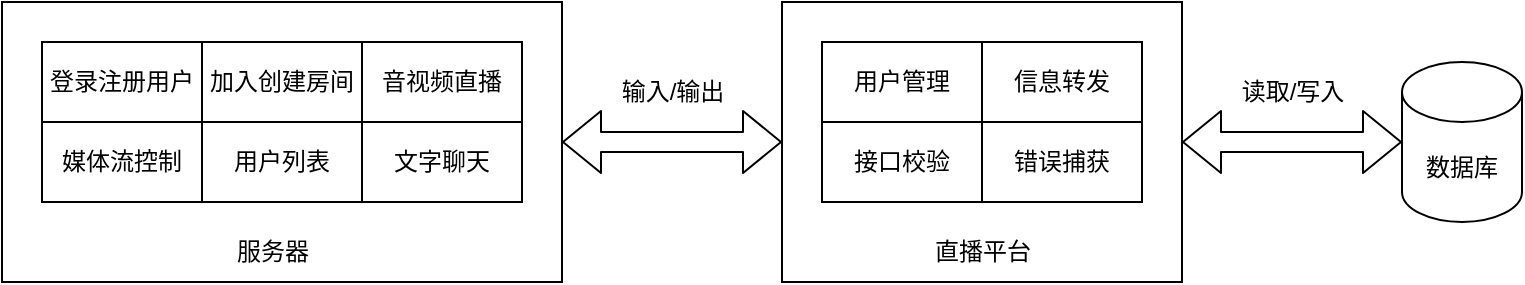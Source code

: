<mxfile>
    <diagram id="oj_jIJc8o04MGF3izfNt" name="Page-1">
        <mxGraphModel dx="877" dy="611" grid="1" gridSize="10" guides="1" tooltips="1" connect="1" arrows="1" fold="1" page="1" pageScale="1" pageWidth="827" pageHeight="1169" math="0" shadow="0">
            <root>
                <mxCell id="0"/>
                <mxCell id="1" parent="0"/>
                <mxCell id="17" value="" style="whiteSpace=wrap;html=1;" vertex="1" parent="1">
                    <mxGeometry x="420" y="220" width="200" height="140" as="geometry"/>
                </mxCell>
                <mxCell id="16" value="" style="whiteSpace=wrap;html=1;" vertex="1" parent="1">
                    <mxGeometry x="30" y="220" width="280" height="140" as="geometry"/>
                </mxCell>
                <mxCell id="15" value="" style="rounded=0;whiteSpace=wrap;html=1;" vertex="1" parent="1">
                    <mxGeometry x="210" y="280" width="80" height="40" as="geometry"/>
                </mxCell>
                <mxCell id="14" value="" style="rounded=0;whiteSpace=wrap;html=1;" vertex="1" parent="1">
                    <mxGeometry x="210" y="240" width="80" height="40" as="geometry"/>
                </mxCell>
                <mxCell id="2" value="" style="shape=internalStorage;whiteSpace=wrap;html=1;backgroundOutline=1;dx=80;dy=40;" vertex="1" parent="1">
                    <mxGeometry x="440" y="240" width="160" height="80" as="geometry"/>
                </mxCell>
                <mxCell id="3" value="用户管理" style="text;html=1;strokeColor=none;fillColor=none;align=center;verticalAlign=middle;whiteSpace=wrap;rounded=0;" vertex="1" parent="1">
                    <mxGeometry x="440" y="240" width="80" height="40" as="geometry"/>
                </mxCell>
                <mxCell id="4" value="信息转发" style="text;html=1;strokeColor=none;fillColor=none;align=center;verticalAlign=middle;whiteSpace=wrap;rounded=0;" vertex="1" parent="1">
                    <mxGeometry x="520" y="240" width="80" height="40" as="geometry"/>
                </mxCell>
                <mxCell id="5" value="接口校验" style="text;html=1;strokeColor=none;fillColor=none;align=center;verticalAlign=middle;whiteSpace=wrap;rounded=0;" vertex="1" parent="1">
                    <mxGeometry x="440" y="280" width="80" height="40" as="geometry"/>
                </mxCell>
                <mxCell id="6" value="错误捕获" style="text;html=1;strokeColor=none;fillColor=none;align=center;verticalAlign=middle;whiteSpace=wrap;rounded=0;" vertex="1" parent="1">
                    <mxGeometry x="520" y="280" width="80" height="40" as="geometry"/>
                </mxCell>
                <mxCell id="7" value="" style="shape=internalStorage;whiteSpace=wrap;html=1;backgroundOutline=1;dx=80;dy=40;" vertex="1" parent="1">
                    <mxGeometry x="50" y="240" width="160" height="80" as="geometry"/>
                </mxCell>
                <mxCell id="8" value="登录注册用户" style="text;html=1;strokeColor=none;fillColor=none;align=center;verticalAlign=middle;whiteSpace=wrap;rounded=0;" vertex="1" parent="1">
                    <mxGeometry x="50" y="240" width="80" height="40" as="geometry"/>
                </mxCell>
                <mxCell id="9" value="加入创建房间" style="text;html=1;strokeColor=none;fillColor=none;align=center;verticalAlign=middle;whiteSpace=wrap;rounded=0;" vertex="1" parent="1">
                    <mxGeometry x="130" y="240" width="80" height="40" as="geometry"/>
                </mxCell>
                <mxCell id="10" value="媒体流控制" style="text;html=1;strokeColor=none;fillColor=none;align=center;verticalAlign=middle;whiteSpace=wrap;rounded=0;" vertex="1" parent="1">
                    <mxGeometry x="50" y="280" width="80" height="40" as="geometry"/>
                </mxCell>
                <mxCell id="11" value="用户列表" style="text;html=1;strokeColor=none;fillColor=none;align=center;verticalAlign=middle;whiteSpace=wrap;rounded=0;" vertex="1" parent="1">
                    <mxGeometry x="130" y="280" width="80" height="40" as="geometry"/>
                </mxCell>
                <mxCell id="12" value="音视频直播" style="text;html=1;strokeColor=none;fillColor=none;align=center;verticalAlign=middle;whiteSpace=wrap;rounded=0;" vertex="1" parent="1">
                    <mxGeometry x="210" y="240" width="80" height="40" as="geometry"/>
                </mxCell>
                <mxCell id="13" value="文字聊天" style="text;html=1;strokeColor=none;fillColor=none;align=center;verticalAlign=middle;whiteSpace=wrap;rounded=0;" vertex="1" parent="1">
                    <mxGeometry x="210" y="280" width="80" height="40" as="geometry"/>
                </mxCell>
                <mxCell id="19" value="服务器" style="text;html=1;align=center;verticalAlign=middle;resizable=0;points=[];autosize=1;strokeColor=none;fillColor=none;" vertex="1" parent="1">
                    <mxGeometry x="135" y="330" width="60" height="30" as="geometry"/>
                </mxCell>
                <mxCell id="20" value="直播平台" style="text;html=1;align=center;verticalAlign=middle;resizable=0;points=[];autosize=1;strokeColor=none;fillColor=none;" vertex="1" parent="1">
                    <mxGeometry x="485" y="330" width="70" height="30" as="geometry"/>
                </mxCell>
                <mxCell id="21" value="输入/输出" style="text;html=1;align=center;verticalAlign=middle;resizable=0;points=[];autosize=1;strokeColor=none;fillColor=none;" vertex="1" parent="1">
                    <mxGeometry x="330" y="250" width="70" height="30" as="geometry"/>
                </mxCell>
                <mxCell id="22" value="数据库" style="shape=cylinder3;whiteSpace=wrap;html=1;boundedLbl=1;backgroundOutline=1;size=15;" vertex="1" parent="1">
                    <mxGeometry x="730" y="250" width="60" height="80" as="geometry"/>
                </mxCell>
                <mxCell id="24" value="读取/写入" style="text;html=1;align=center;verticalAlign=middle;resizable=0;points=[];autosize=1;strokeColor=none;fillColor=none;" vertex="1" parent="1">
                    <mxGeometry x="640" y="250" width="70" height="30" as="geometry"/>
                </mxCell>
                <mxCell id="26" value="" style="shape=flexArrow;endArrow=classic;startArrow=classic;html=1;entryX=0;entryY=0.5;entryDx=0;entryDy=0;exitX=1;exitY=0.5;exitDx=0;exitDy=0;" edge="1" parent="1" source="16" target="17">
                    <mxGeometry width="100" height="100" relative="1" as="geometry">
                        <mxPoint x="360" y="360" as="sourcePoint"/>
                        <mxPoint x="460" y="260" as="targetPoint"/>
                    </mxGeometry>
                </mxCell>
                <mxCell id="27" value="" style="shape=flexArrow;endArrow=classic;startArrow=classic;html=1;entryX=0;entryY=0.5;entryDx=0;entryDy=0;exitX=1;exitY=0.5;exitDx=0;exitDy=0;entryPerimeter=0;" edge="1" parent="1" source="17" target="22">
                    <mxGeometry width="100" height="100" relative="1" as="geometry">
                        <mxPoint x="620" y="289.5" as="sourcePoint"/>
                        <mxPoint x="720" y="289.5" as="targetPoint"/>
                    </mxGeometry>
                </mxCell>
            </root>
        </mxGraphModel>
    </diagram>
</mxfile>